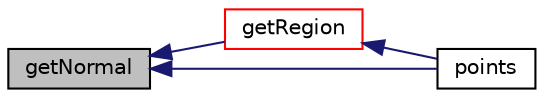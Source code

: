 digraph "getNormal"
{
  bgcolor="transparent";
  edge [fontname="Helvetica",fontsize="10",labelfontname="Helvetica",labelfontsize="10"];
  node [fontname="Helvetica",fontsize="10",shape=record];
  rankdir="LR";
  Node1 [label="getNormal",height=0.2,width=0.4,color="black", fillcolor="grey75", style="filled", fontcolor="black"];
  Node1 -> Node2 [dir="back",color="midnightblue",fontsize="10",style="solid",fontname="Helvetica"];
  Node2 [label="getRegion",height=0.2,width=0.4,color="red",URL="$a02330.html#aa169783cb670368723f3780399953280",tooltip="From a set of points and indices get the region. "];
  Node2 -> Node3 [dir="back",color="midnightblue",fontsize="10",style="solid",fontname="Helvetica"];
  Node3 [label="points",height=0.2,width=0.4,color="black",URL="$a02330.html#a93d8a916aed41c1dcb28f808215999da",tooltip="Get the points that define the surface. "];
  Node1 -> Node3 [dir="back",color="midnightblue",fontsize="10",style="solid",fontname="Helvetica"];
}

